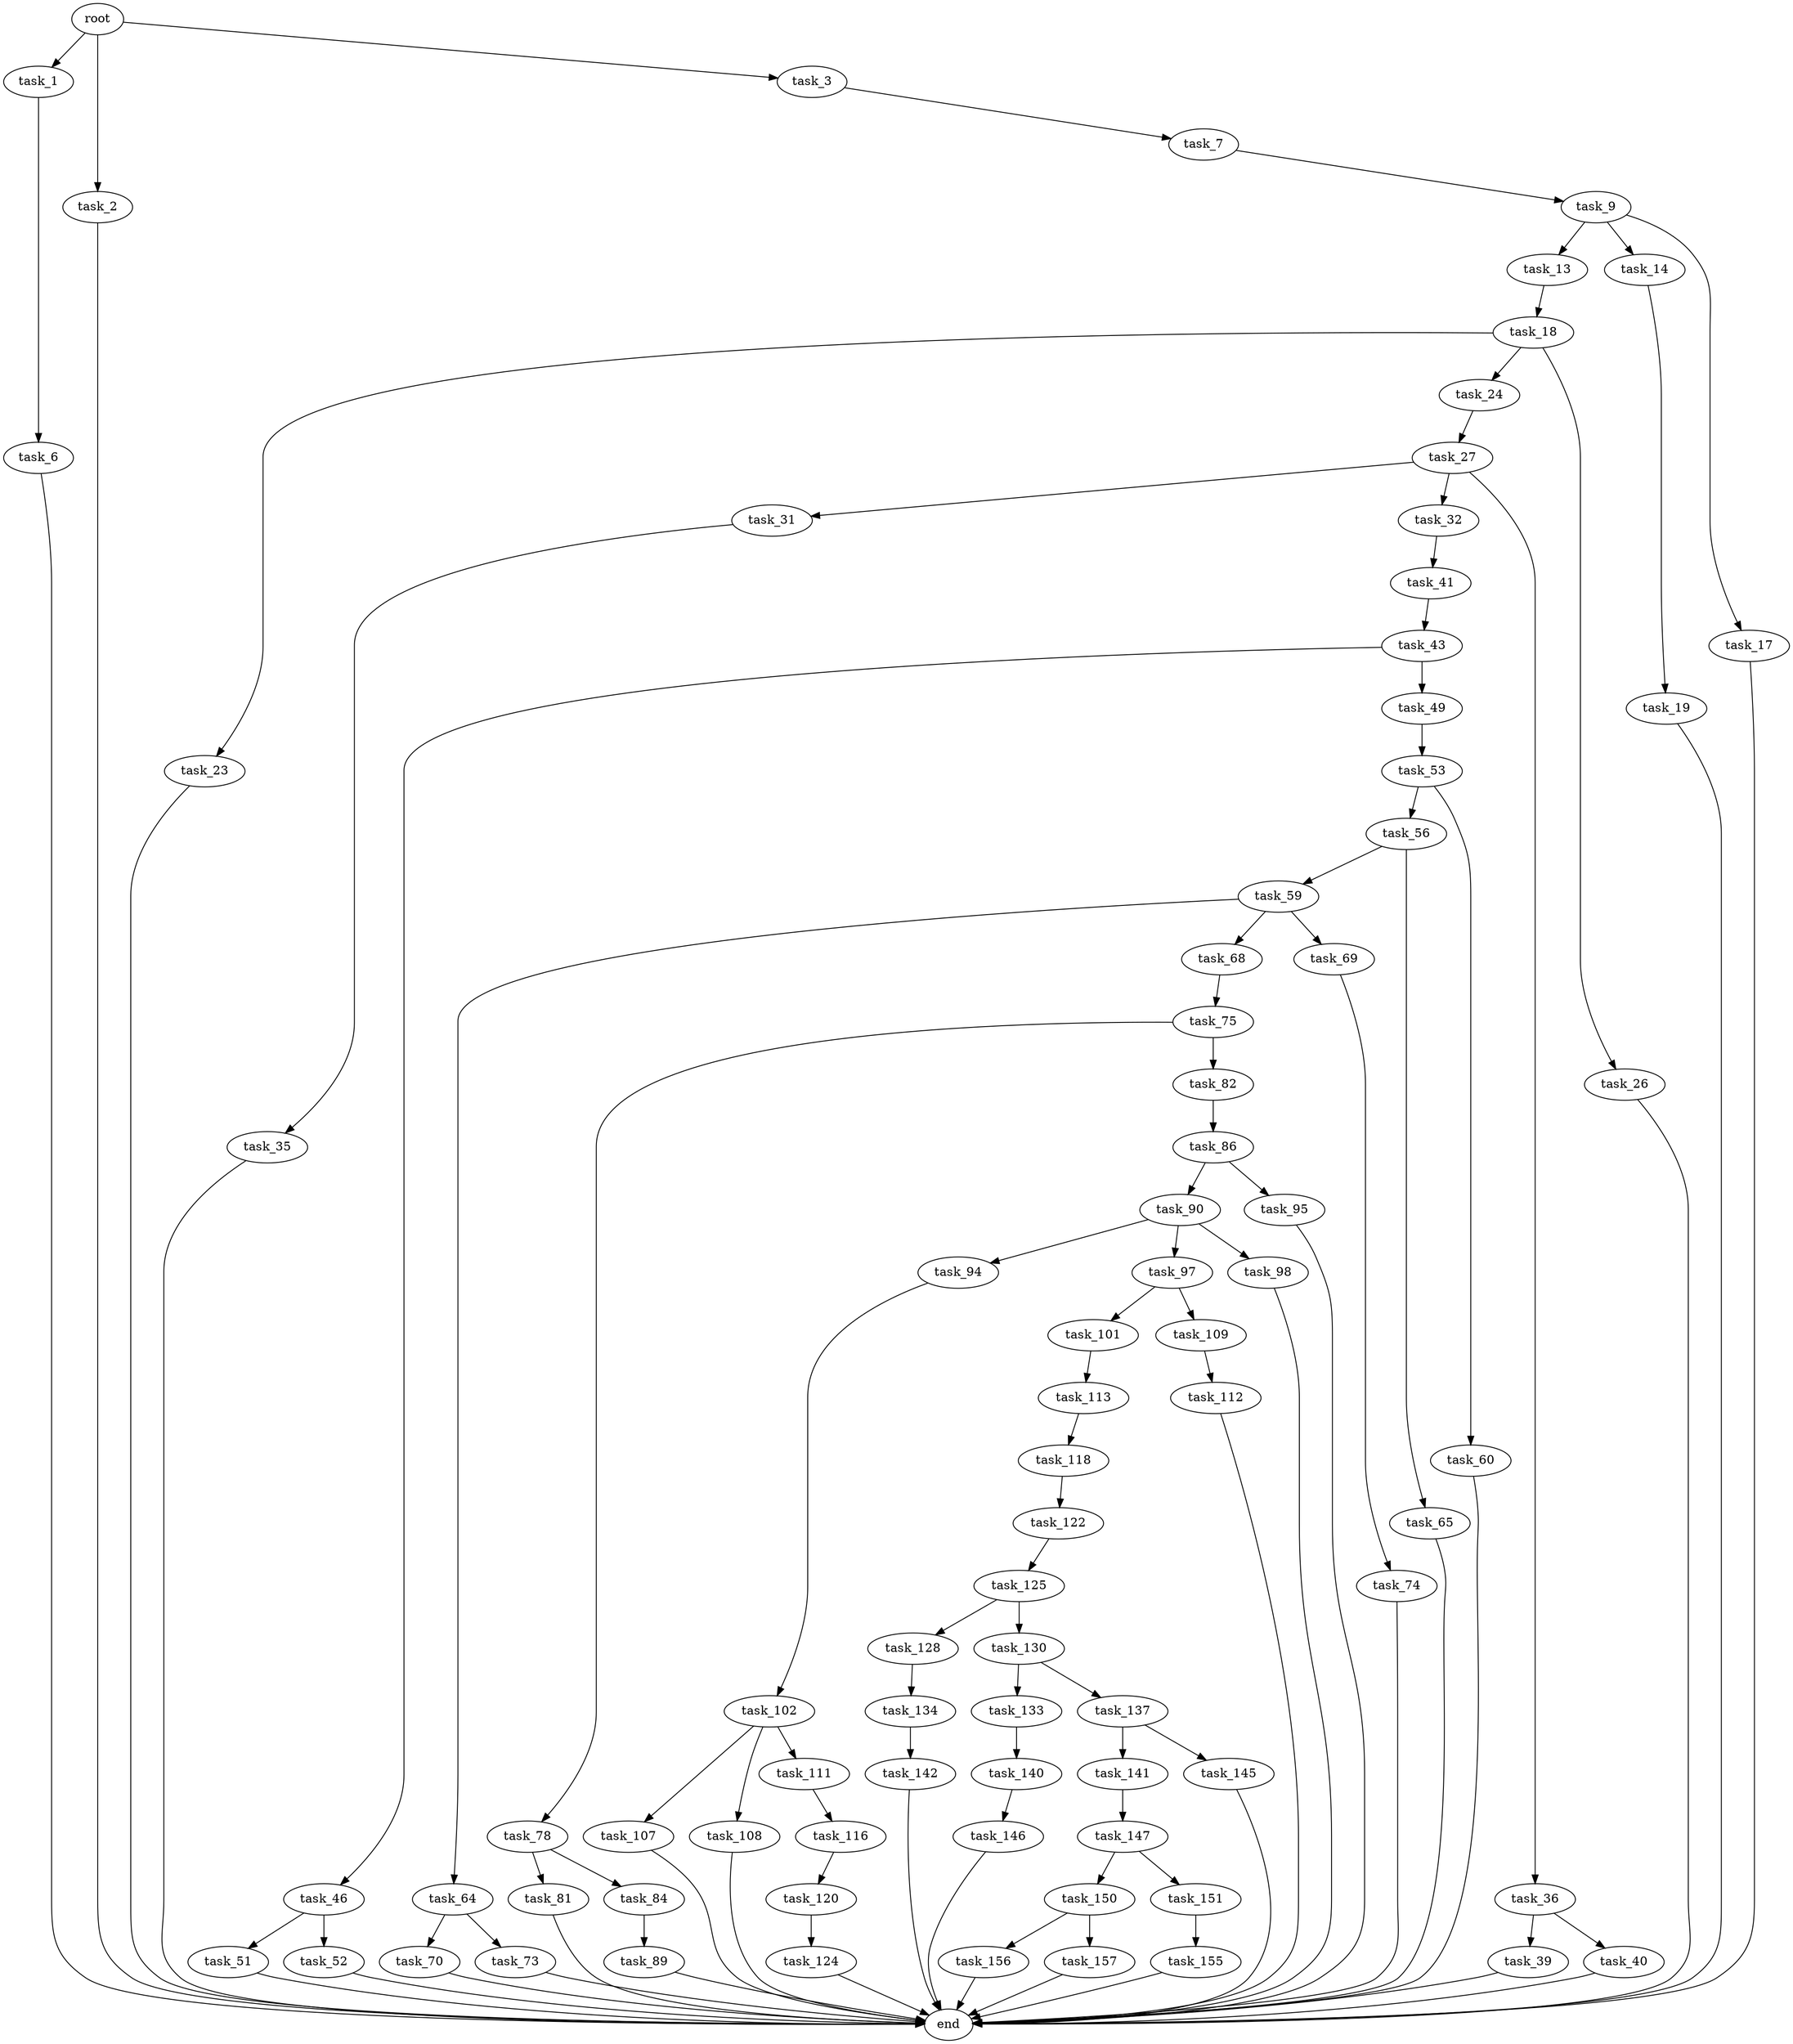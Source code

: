 digraph G {
  root [size="0.000000"];
  task_1 [size="17397637039.000000"];
  task_2 [size="19554534646.000000"];
  task_3 [size="11432680918.000000"];
  task_6 [size="368293445632.000000"];
  task_7 [size="28991029248.000000"];
  task_9 [size="1073741824000.000000"];
  task_13 [size="2833847997.000000"];
  task_14 [size="30176688754.000000"];
  task_17 [size="267475484022.000000"];
  task_18 [size="736764201170.000000"];
  task_19 [size="46437320372.000000"];
  task_23 [size="33459055202.000000"];
  task_24 [size="368293445632.000000"];
  task_26 [size="31006547844.000000"];
  task_27 [size="648385213.000000"];
  task_31 [size="1811751386.000000"];
  task_32 [size="314648380088.000000"];
  task_35 [size="153590308606.000000"];
  task_36 [size="4173284125.000000"];
  task_39 [size="368293445632.000000"];
  task_40 [size="8589934592.000000"];
  task_41 [size="7252869174.000000"];
  task_43 [size="182126200085.000000"];
  task_46 [size="16024966232.000000"];
  task_49 [size="28991029248.000000"];
  task_51 [size="12313320155.000000"];
  task_52 [size="231928233984.000000"];
  task_53 [size="836304206677.000000"];
  task_56 [size="48063791142.000000"];
  task_59 [size="1399610413.000000"];
  task_60 [size="9279930260.000000"];
  task_64 [size="368293445632.000000"];
  task_65 [size="17167762790.000000"];
  task_68 [size="382538764474.000000"];
  task_69 [size="138097188047.000000"];
  task_70 [size="218594948863.000000"];
  task_73 [size="784089194149.000000"];
  task_74 [size="67315037043.000000"];
  task_75 [size="368293445632.000000"];
  task_78 [size="165711070095.000000"];
  task_81 [size="782757789696.000000"];
  task_82 [size="1555388301.000000"];
  task_84 [size="782757789696.000000"];
  task_86 [size="134217728000.000000"];
  task_89 [size="99427329310.000000"];
  task_90 [size="22194758073.000000"];
  task_94 [size="329392722212.000000"];
  task_95 [size="632460513413.000000"];
  task_97 [size="549755813888.000000"];
  task_98 [size="47499280654.000000"];
  task_101 [size="393297526615.000000"];
  task_102 [size="965913197.000000"];
  task_107 [size="28991029248.000000"];
  task_108 [size="134217728000.000000"];
  task_109 [size="325612959496.000000"];
  task_111 [size="2096311041.000000"];
  task_112 [size="1073741824000.000000"];
  task_113 [size="87234701127.000000"];
  task_116 [size="1073741824000.000000"];
  task_118 [size="42476896746.000000"];
  task_120 [size="1073741824000.000000"];
  task_122 [size="410554939812.000000"];
  task_124 [size="782757789696.000000"];
  task_125 [size="68719476736.000000"];
  task_128 [size="21490705506.000000"];
  task_130 [size="3568600001.000000"];
  task_133 [size="231928233984.000000"];
  task_134 [size="782757789696.000000"];
  task_137 [size="782757789696.000000"];
  task_140 [size="48151225101.000000"];
  task_141 [size="8354533466.000000"];
  task_142 [size="8589934592.000000"];
  task_145 [size="7854611283.000000"];
  task_146 [size="782757789696.000000"];
  task_147 [size="32531748608.000000"];
  task_150 [size="12969597433.000000"];
  task_151 [size="286904115254.000000"];
  task_155 [size="8589934592.000000"];
  task_156 [size="88750787365.000000"];
  task_157 [size="5253292599.000000"];
  end [size="0.000000"];

  root -> task_1 [size="1.000000"];
  root -> task_2 [size="1.000000"];
  root -> task_3 [size="1.000000"];
  task_1 -> task_6 [size="679477248.000000"];
  task_2 -> end [size="1.000000"];
  task_3 -> task_7 [size="209715200.000000"];
  task_6 -> end [size="1.000000"];
  task_7 -> task_9 [size="75497472.000000"];
  task_9 -> task_13 [size="838860800.000000"];
  task_9 -> task_14 [size="838860800.000000"];
  task_9 -> task_17 [size="838860800.000000"];
  task_13 -> task_18 [size="134217728.000000"];
  task_14 -> task_19 [size="33554432.000000"];
  task_17 -> end [size="1.000000"];
  task_18 -> task_23 [size="536870912.000000"];
  task_18 -> task_24 [size="536870912.000000"];
  task_18 -> task_26 [size="536870912.000000"];
  task_19 -> end [size="1.000000"];
  task_23 -> end [size="1.000000"];
  task_24 -> task_27 [size="411041792.000000"];
  task_26 -> end [size="1.000000"];
  task_27 -> task_31 [size="33554432.000000"];
  task_27 -> task_32 [size="33554432.000000"];
  task_27 -> task_36 [size="33554432.000000"];
  task_31 -> task_35 [size="33554432.000000"];
  task_32 -> task_41 [size="209715200.000000"];
  task_35 -> end [size="1.000000"];
  task_36 -> task_39 [size="75497472.000000"];
  task_36 -> task_40 [size="75497472.000000"];
  task_39 -> end [size="1.000000"];
  task_40 -> end [size="1.000000"];
  task_41 -> task_43 [size="411041792.000000"];
  task_43 -> task_46 [size="134217728.000000"];
  task_43 -> task_49 [size="134217728.000000"];
  task_46 -> task_51 [size="301989888.000000"];
  task_46 -> task_52 [size="301989888.000000"];
  task_49 -> task_53 [size="75497472.000000"];
  task_51 -> end [size="1.000000"];
  task_52 -> end [size="1.000000"];
  task_53 -> task_56 [size="536870912.000000"];
  task_53 -> task_60 [size="536870912.000000"];
  task_56 -> task_59 [size="838860800.000000"];
  task_56 -> task_65 [size="838860800.000000"];
  task_59 -> task_64 [size="33554432.000000"];
  task_59 -> task_68 [size="33554432.000000"];
  task_59 -> task_69 [size="33554432.000000"];
  task_60 -> end [size="1.000000"];
  task_64 -> task_70 [size="411041792.000000"];
  task_64 -> task_73 [size="411041792.000000"];
  task_65 -> end [size="1.000000"];
  task_68 -> task_75 [size="301989888.000000"];
  task_69 -> task_74 [size="134217728.000000"];
  task_70 -> end [size="1.000000"];
  task_73 -> end [size="1.000000"];
  task_74 -> end [size="1.000000"];
  task_75 -> task_78 [size="411041792.000000"];
  task_75 -> task_82 [size="411041792.000000"];
  task_78 -> task_81 [size="301989888.000000"];
  task_78 -> task_84 [size="301989888.000000"];
  task_81 -> end [size="1.000000"];
  task_82 -> task_86 [size="33554432.000000"];
  task_84 -> task_89 [size="679477248.000000"];
  task_86 -> task_90 [size="209715200.000000"];
  task_86 -> task_95 [size="209715200.000000"];
  task_89 -> end [size="1.000000"];
  task_90 -> task_94 [size="33554432.000000"];
  task_90 -> task_97 [size="33554432.000000"];
  task_90 -> task_98 [size="33554432.000000"];
  task_94 -> task_102 [size="301989888.000000"];
  task_95 -> end [size="1.000000"];
  task_97 -> task_101 [size="536870912.000000"];
  task_97 -> task_109 [size="536870912.000000"];
  task_98 -> end [size="1.000000"];
  task_101 -> task_113 [size="838860800.000000"];
  task_102 -> task_107 [size="33554432.000000"];
  task_102 -> task_108 [size="33554432.000000"];
  task_102 -> task_111 [size="33554432.000000"];
  task_107 -> end [size="1.000000"];
  task_108 -> end [size="1.000000"];
  task_109 -> task_112 [size="301989888.000000"];
  task_111 -> task_116 [size="75497472.000000"];
  task_112 -> end [size="1.000000"];
  task_113 -> task_118 [size="75497472.000000"];
  task_116 -> task_120 [size="838860800.000000"];
  task_118 -> task_122 [size="679477248.000000"];
  task_120 -> task_124 [size="838860800.000000"];
  task_122 -> task_125 [size="536870912.000000"];
  task_124 -> end [size="1.000000"];
  task_125 -> task_128 [size="134217728.000000"];
  task_125 -> task_130 [size="134217728.000000"];
  task_128 -> task_134 [size="536870912.000000"];
  task_130 -> task_133 [size="134217728.000000"];
  task_130 -> task_137 [size="134217728.000000"];
  task_133 -> task_140 [size="301989888.000000"];
  task_134 -> task_142 [size="679477248.000000"];
  task_137 -> task_141 [size="679477248.000000"];
  task_137 -> task_145 [size="679477248.000000"];
  task_140 -> task_146 [size="75497472.000000"];
  task_141 -> task_147 [size="134217728.000000"];
  task_142 -> end [size="1.000000"];
  task_145 -> end [size="1.000000"];
  task_146 -> end [size="1.000000"];
  task_147 -> task_150 [size="536870912.000000"];
  task_147 -> task_151 [size="536870912.000000"];
  task_150 -> task_156 [size="301989888.000000"];
  task_150 -> task_157 [size="301989888.000000"];
  task_151 -> task_155 [size="301989888.000000"];
  task_155 -> end [size="1.000000"];
  task_156 -> end [size="1.000000"];
  task_157 -> end [size="1.000000"];
}
